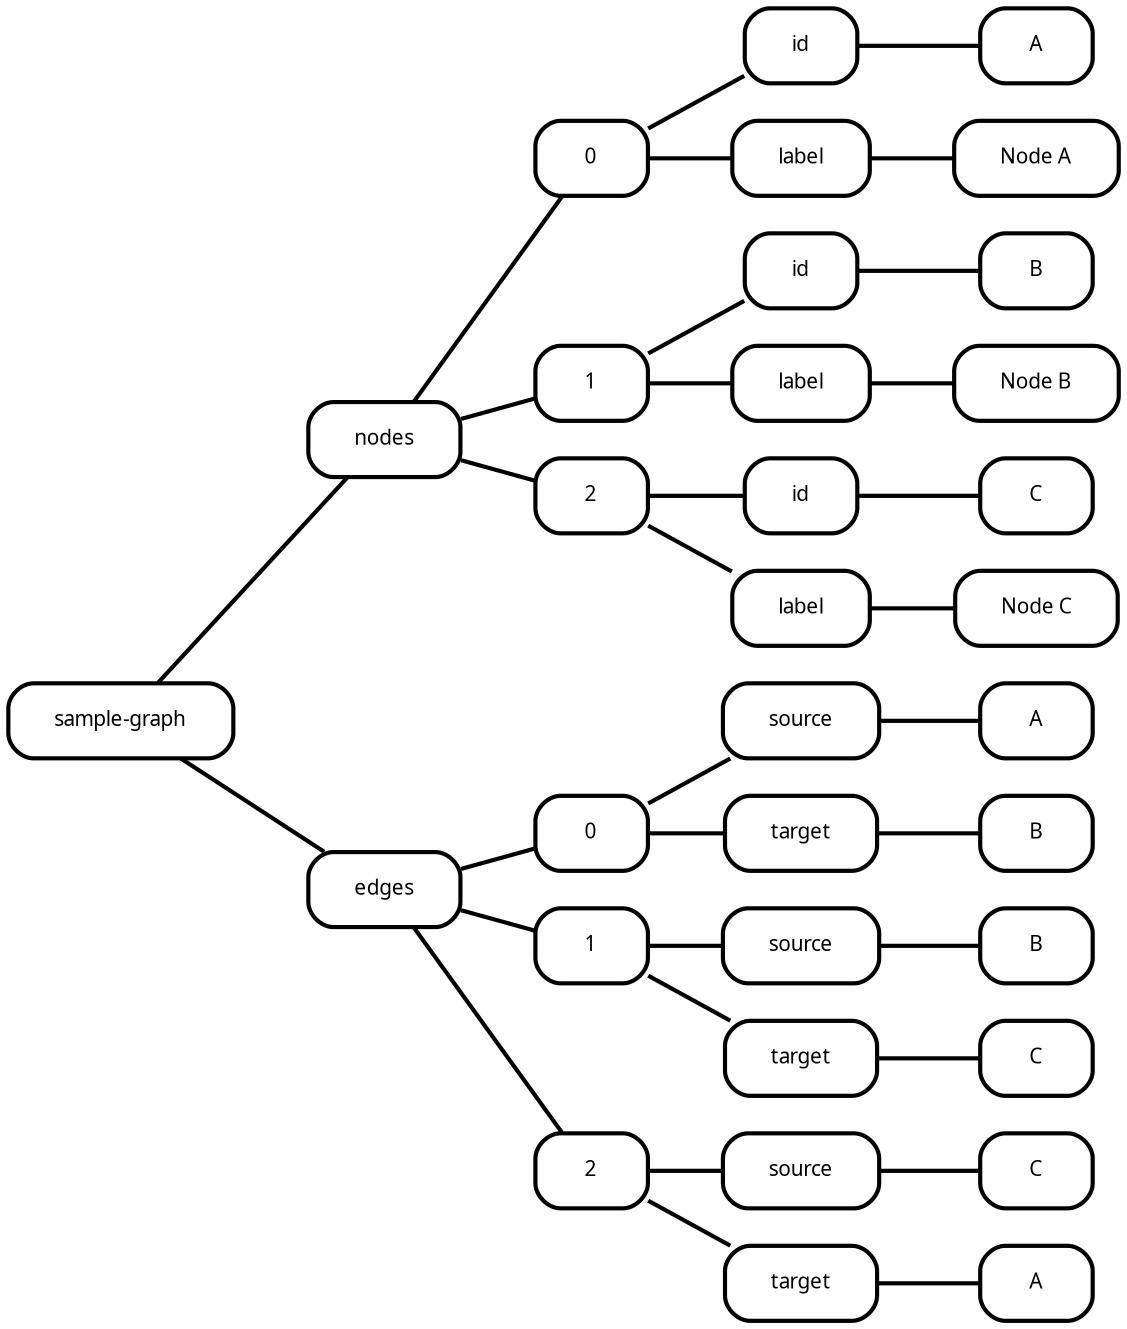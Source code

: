 digraph  {
rankdir=LR;
"sample-graph" [fillcolor="#fafafa", fontname="Fira Mono", fontsize=10, label="sample-graph", margin="0.3,0.1", penwidth="2.0", shape=box, style=rounded];
"sample-graph__nodes" [fillcolor="#fafafa", fontname="Fira Mono", fontsize=10, label=nodes, margin="0.3,0.1", penwidth="2.0", shape=box, style=rounded];
"sample-graph__edges" [fillcolor="#fafafa", fontname="Fira Mono", fontsize=10, label=edges, margin="0.3,0.1", penwidth="2.0", shape=box, style=rounded];
"sample-graph__nodes__0" [fillcolor="#fafafa", fontname="Fira Mono", fontsize=10, label=0, margin="0.3,0.1", penwidth="2.0", shape=box, style=rounded];
"sample-graph__nodes__1" [fillcolor="#fafafa", fontname="Fira Mono", fontsize=10, label=1, margin="0.3,0.1", penwidth="2.0", shape=box, style=rounded];
"sample-graph__nodes__2" [fillcolor="#fafafa", fontname="Fira Mono", fontsize=10, label=2, margin="0.3,0.1", penwidth="2.0", shape=box, style=rounded];
"sample-graph__edges__0" [fillcolor="#fafafa", fontname="Fira Mono", fontsize=10, label=0, margin="0.3,0.1", penwidth="2.0", shape=box, style=rounded];
"sample-graph__edges__1" [fillcolor="#fafafa", fontname="Fira Mono", fontsize=10, label=1, margin="0.3,0.1", penwidth="2.0", shape=box, style=rounded];
"sample-graph__edges__2" [fillcolor="#fafafa", fontname="Fira Mono", fontsize=10, label=2, margin="0.3,0.1", penwidth="2.0", shape=box, style=rounded];
"sample-graph__nodes__0__id" [fillcolor="#fafafa", fontname="Fira Mono", fontsize=10, label=id, margin="0.3,0.1", penwidth="2.0", shape=box, style=rounded];
"sample-graph__nodes__0__id__A" [fillcolor="#fafafa", fontname="Fira Mono", fontsize=10, label=A, margin="0.3,0.1", penwidth="2.0", shape=box, style=rounded];
"sample-graph__nodes__0__label" [fillcolor="#fafafa", fontname="Fira Mono", fontsize=10, label=label, margin="0.3,0.1", penwidth="2.0", shape=box, style=rounded];
"sample-graph__nodes__0__label__Node A" [fillcolor="#fafafa", fontname="Fira Mono", fontsize=10, label="Node A", margin="0.3,0.1", penwidth="2.0", shape=box, style=rounded];
"sample-graph__nodes__1__id" [fillcolor="#fafafa", fontname="Fira Mono", fontsize=10, label=id, margin="0.3,0.1", penwidth="2.0", shape=box, style=rounded];
"sample-graph__nodes__1__id__B" [fillcolor="#fafafa", fontname="Fira Mono", fontsize=10, label=B, margin="0.3,0.1", penwidth="2.0", shape=box, style=rounded];
"sample-graph__nodes__1__label" [fillcolor="#fafafa", fontname="Fira Mono", fontsize=10, label=label, margin="0.3,0.1", penwidth="2.0", shape=box, style=rounded];
"sample-graph__nodes__1__label__Node B" [fillcolor="#fafafa", fontname="Fira Mono", fontsize=10, label="Node B", margin="0.3,0.1", penwidth="2.0", shape=box, style=rounded];
"sample-graph__nodes__2__id" [fillcolor="#fafafa", fontname="Fira Mono", fontsize=10, label=id, margin="0.3,0.1", penwidth="2.0", shape=box, style=rounded];
"sample-graph__nodes__2__id__C" [fillcolor="#fafafa", fontname="Fira Mono", fontsize=10, label=C, margin="0.3,0.1", penwidth="2.0", shape=box, style=rounded];
"sample-graph__nodes__2__label" [fillcolor="#fafafa", fontname="Fira Mono", fontsize=10, label=label, margin="0.3,0.1", penwidth="2.0", shape=box, style=rounded];
"sample-graph__nodes__2__label__Node C" [fillcolor="#fafafa", fontname="Fira Mono", fontsize=10, label="Node C", margin="0.3,0.1", penwidth="2.0", shape=box, style=rounded];
"sample-graph__edges__0__source" [fillcolor="#fafafa", fontname="Fira Mono", fontsize=10, label=source, margin="0.3,0.1", penwidth="2.0", shape=box, style=rounded];
"sample-graph__edges__0__source__A" [fillcolor="#fafafa", fontname="Fira Mono", fontsize=10, label=A, margin="0.3,0.1", penwidth="2.0", shape=box, style=rounded];
"sample-graph__edges__0__target" [fillcolor="#fafafa", fontname="Fira Mono", fontsize=10, label=target, margin="0.3,0.1", penwidth="2.0", shape=box, style=rounded];
"sample-graph__edges__0__target__B" [fillcolor="#fafafa", fontname="Fira Mono", fontsize=10, label=B, margin="0.3,0.1", penwidth="2.0", shape=box, style=rounded];
"sample-graph__edges__1__source" [fillcolor="#fafafa", fontname="Fira Mono", fontsize=10, label=source, margin="0.3,0.1", penwidth="2.0", shape=box, style=rounded];
"sample-graph__edges__1__source__B" [fillcolor="#fafafa", fontname="Fira Mono", fontsize=10, label=B, margin="0.3,0.1", penwidth="2.0", shape=box, style=rounded];
"sample-graph__edges__1__target" [fillcolor="#fafafa", fontname="Fira Mono", fontsize=10, label=target, margin="0.3,0.1", penwidth="2.0", shape=box, style=rounded];
"sample-graph__edges__1__target__C" [fillcolor="#fafafa", fontname="Fira Mono", fontsize=10, label=C, margin="0.3,0.1", penwidth="2.0", shape=box, style=rounded];
"sample-graph__edges__2__source" [fillcolor="#fafafa", fontname="Fira Mono", fontsize=10, label=source, margin="0.3,0.1", penwidth="2.0", shape=box, style=rounded];
"sample-graph__edges__2__source__C" [fillcolor="#fafafa", fontname="Fira Mono", fontsize=10, label=C, margin="0.3,0.1", penwidth="2.0", shape=box, style=rounded];
"sample-graph__edges__2__target" [fillcolor="#fafafa", fontname="Fira Mono", fontsize=10, label=target, margin="0.3,0.1", penwidth="2.0", shape=box, style=rounded];
"sample-graph__edges__2__target__A" [fillcolor="#fafafa", fontname="Fira Mono", fontsize=10, label=A, margin="0.3,0.1", penwidth="2.0", shape=box, style=rounded];
"sample-graph" -> "sample-graph__nodes"  [arrowhead=none, key=0, penwidth="2.0"];
"sample-graph" -> "sample-graph__edges"  [arrowhead=none, key=0, penwidth="2.0"];
"sample-graph__nodes" -> "sample-graph__nodes__0"  [arrowhead=none, key=0, penwidth="2.0"];
"sample-graph__nodes" -> "sample-graph__nodes__1"  [arrowhead=none, key=0, penwidth="2.0"];
"sample-graph__nodes" -> "sample-graph__nodes__2"  [arrowhead=none, key=0, penwidth="2.0"];
"sample-graph__edges" -> "sample-graph__edges__0"  [arrowhead=none, key=0, penwidth="2.0"];
"sample-graph__edges" -> "sample-graph__edges__1"  [arrowhead=none, key=0, penwidth="2.0"];
"sample-graph__edges" -> "sample-graph__edges__2"  [arrowhead=none, key=0, penwidth="2.0"];
"sample-graph__nodes__0" -> "sample-graph__nodes__0__id"  [arrowhead=none, key=0, penwidth="2.0"];
"sample-graph__nodes__0" -> "sample-graph__nodes__0__label"  [arrowhead=none, key=0, penwidth="2.0"];
"sample-graph__nodes__1" -> "sample-graph__nodes__1__id"  [arrowhead=none, key=0, penwidth="2.0"];
"sample-graph__nodes__1" -> "sample-graph__nodes__1__label"  [arrowhead=none, key=0, penwidth="2.0"];
"sample-graph__nodes__2" -> "sample-graph__nodes__2__id"  [arrowhead=none, key=0, penwidth="2.0"];
"sample-graph__nodes__2" -> "sample-graph__nodes__2__label"  [arrowhead=none, key=0, penwidth="2.0"];
"sample-graph__edges__0" -> "sample-graph__edges__0__source"  [arrowhead=none, key=0, penwidth="2.0"];
"sample-graph__edges__0" -> "sample-graph__edges__0__target"  [arrowhead=none, key=0, penwidth="2.0"];
"sample-graph__edges__1" -> "sample-graph__edges__1__source"  [arrowhead=none, key=0, penwidth="2.0"];
"sample-graph__edges__1" -> "sample-graph__edges__1__target"  [arrowhead=none, key=0, penwidth="2.0"];
"sample-graph__edges__2" -> "sample-graph__edges__2__source"  [arrowhead=none, key=0, penwidth="2.0"];
"sample-graph__edges__2" -> "sample-graph__edges__2__target"  [arrowhead=none, key=0, penwidth="2.0"];
"sample-graph__nodes__0__id" -> "sample-graph__nodes__0__id__A"  [arrowhead=none, key=0, penwidth="2.0"];
"sample-graph__nodes__0__label" -> "sample-graph__nodes__0__label__Node A"  [arrowhead=none, key=0, penwidth="2.0"];
"sample-graph__nodes__1__id" -> "sample-graph__nodes__1__id__B"  [arrowhead=none, key=0, penwidth="2.0"];
"sample-graph__nodes__1__label" -> "sample-graph__nodes__1__label__Node B"  [arrowhead=none, key=0, penwidth="2.0"];
"sample-graph__nodes__2__id" -> "sample-graph__nodes__2__id__C"  [arrowhead=none, key=0, penwidth="2.0"];
"sample-graph__nodes__2__label" -> "sample-graph__nodes__2__label__Node C"  [arrowhead=none, key=0, penwidth="2.0"];
"sample-graph__edges__0__source" -> "sample-graph__edges__0__source__A"  [arrowhead=none, key=0, penwidth="2.0"];
"sample-graph__edges__0__target" -> "sample-graph__edges__0__target__B"  [arrowhead=none, key=0, penwidth="2.0"];
"sample-graph__edges__1__source" -> "sample-graph__edges__1__source__B"  [arrowhead=none, key=0, penwidth="2.0"];
"sample-graph__edges__1__target" -> "sample-graph__edges__1__target__C"  [arrowhead=none, key=0, penwidth="2.0"];
"sample-graph__edges__2__source" -> "sample-graph__edges__2__source__C"  [arrowhead=none, key=0, penwidth="2.0"];
"sample-graph__edges__2__target" -> "sample-graph__edges__2__target__A"  [arrowhead=none, key=0, penwidth="2.0"];
}

